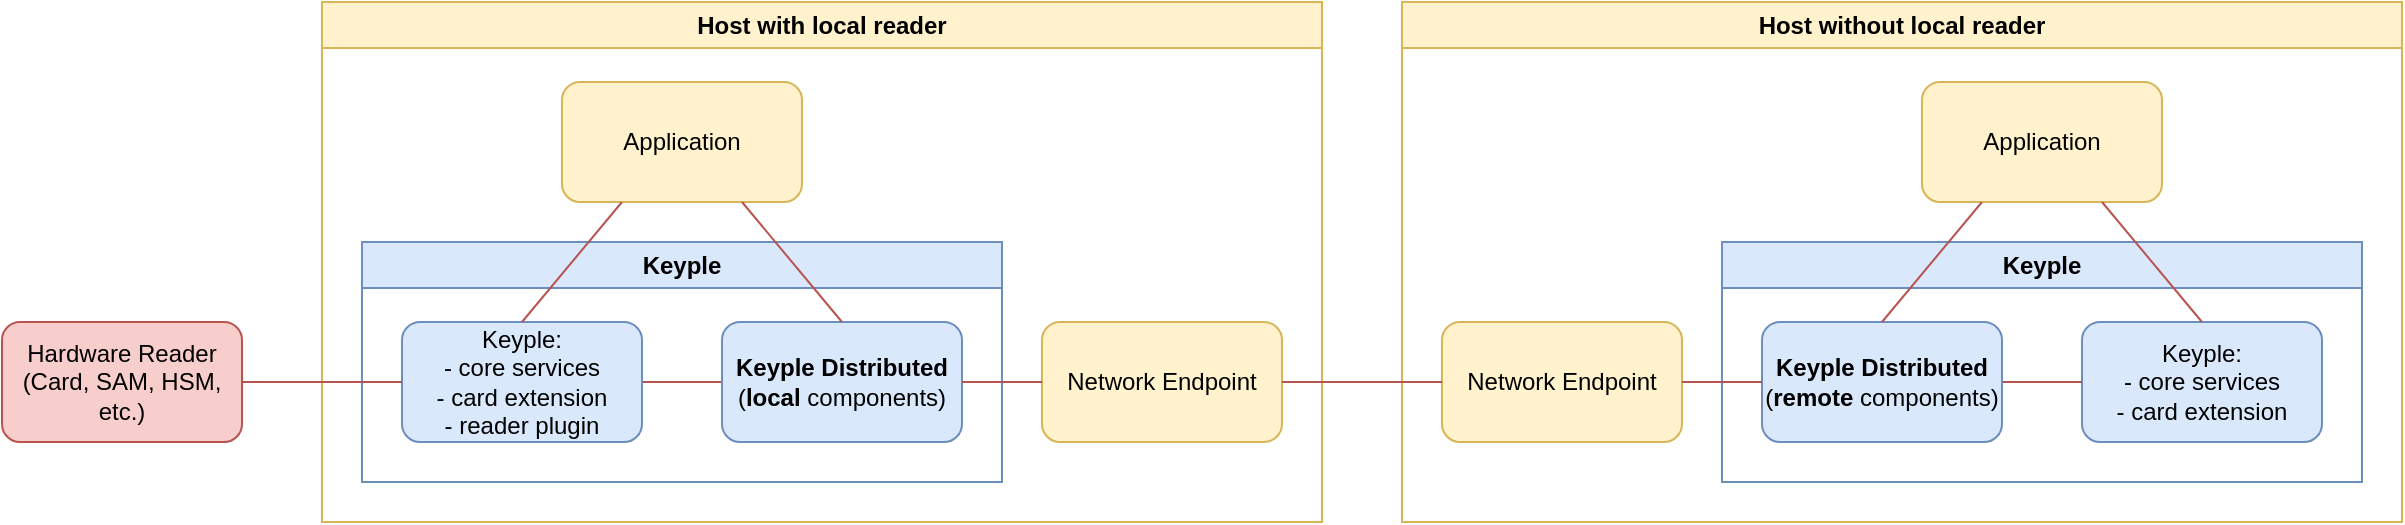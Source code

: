 <mxfile version="20.7.4" type="device"><diagram name="Page-1" id="7Sh1Q71iwAasNACV_Fdk"><mxGraphModel dx="1050" dy="621" grid="1" gridSize="10" guides="1" tooltips="1" connect="1" arrows="1" fold="1" page="1" pageScale="1" pageWidth="1654" pageHeight="1169" math="0" shadow="0"><root><mxCell id="TWPGk657dWVwOv0mLjbH-0"/><mxCell id="TWPGk657dWVwOv0mLjbH-1" parent="TWPGk657dWVwOv0mLjbH-0"/><mxCell id="TWPGk657dWVwOv0mLjbH-2" value="Host with local reader" style="swimlane;whiteSpace=wrap;html=1;fillColor=#fff2cc;strokeColor=#d6b656;startSize=23;" parent="TWPGk657dWVwOv0mLjbH-1" vertex="1"><mxGeometry x="280" y="120" width="500" height="260" as="geometry"/></mxCell><mxCell id="TWPGk657dWVwOv0mLjbH-3" value="Application" style="rounded=1;whiteSpace=wrap;html=1;fillColor=#fff2cc;strokeColor=#d6b656;" parent="TWPGk657dWVwOv0mLjbH-2" vertex="1"><mxGeometry x="120" y="40" width="120" height="60" as="geometry"/></mxCell><mxCell id="TWPGk657dWVwOv0mLjbH-4" value="Keyple" style="swimlane;whiteSpace=wrap;html=1;swimlaneFillColor=none;fillColor=#dae8fc;strokeColor=#6c8ebf;" parent="TWPGk657dWVwOv0mLjbH-2" vertex="1"><mxGeometry x="20" y="120" width="320" height="120" as="geometry"/></mxCell><mxCell id="TWPGk657dWVwOv0mLjbH-5" style="edgeStyle=none;rounded=0;orthogonalLoop=1;jettySize=auto;html=1;exitX=1;exitY=0.5;exitDx=0;exitDy=0;entryX=0;entryY=0.5;entryDx=0;entryDy=0;strokeWidth=1;endArrow=none;endFill=0;fillColor=#f8cecc;strokeColor=#b85450;" parent="TWPGk657dWVwOv0mLjbH-4" source="TWPGk657dWVwOv0mLjbH-6" target="TWPGk657dWVwOv0mLjbH-7" edge="1"><mxGeometry relative="1" as="geometry"/></mxCell><mxCell id="TWPGk657dWVwOv0mLjbH-6" value="Keyple:&lt;br&gt;- core services&lt;br&gt;- card extension&lt;br&gt;- reader plugin" style="rounded=1;whiteSpace=wrap;html=1;fillColor=#dae8fc;strokeColor=#6c8ebf;" parent="TWPGk657dWVwOv0mLjbH-4" vertex="1"><mxGeometry x="20" y="40" width="120" height="60" as="geometry"/></mxCell><mxCell id="TWPGk657dWVwOv0mLjbH-7" value="&lt;b&gt;Keyple Distributed&lt;/b&gt;&lt;br&gt;(&lt;b&gt;local&lt;/b&gt; components)" style="rounded=1;whiteSpace=wrap;html=1;fillColor=#dae8fc;strokeColor=#6c8ebf;" parent="TWPGk657dWVwOv0mLjbH-4" vertex="1"><mxGeometry x="180" y="40" width="120" height="60" as="geometry"/></mxCell><mxCell id="TWPGk657dWVwOv0mLjbH-8" value="Network Endpoint" style="rounded=1;whiteSpace=wrap;html=1;fillColor=#fff2cc;strokeColor=#d6b656;" parent="TWPGk657dWVwOv0mLjbH-2" vertex="1"><mxGeometry x="360" y="160" width="120" height="60" as="geometry"/></mxCell><mxCell id="TWPGk657dWVwOv0mLjbH-9" style="rounded=0;orthogonalLoop=1;jettySize=auto;html=1;exitX=0.5;exitY=0;exitDx=0;exitDy=0;entryX=0.25;entryY=1;entryDx=0;entryDy=0;strokeWidth=1;endArrow=none;endFill=0;fillColor=#f8cecc;strokeColor=#b85450;" parent="TWPGk657dWVwOv0mLjbH-2" source="TWPGk657dWVwOv0mLjbH-6" target="TWPGk657dWVwOv0mLjbH-3" edge="1"><mxGeometry relative="1" as="geometry"/></mxCell><mxCell id="TWPGk657dWVwOv0mLjbH-10" style="edgeStyle=none;rounded=0;orthogonalLoop=1;jettySize=auto;html=1;exitX=0.75;exitY=1;exitDx=0;exitDy=0;entryX=0.5;entryY=0;entryDx=0;entryDy=0;strokeWidth=1;endArrow=none;endFill=0;fillColor=#f8cecc;strokeColor=#b85450;" parent="TWPGk657dWVwOv0mLjbH-2" source="TWPGk657dWVwOv0mLjbH-3" target="TWPGk657dWVwOv0mLjbH-7" edge="1"><mxGeometry relative="1" as="geometry"/></mxCell><mxCell id="TWPGk657dWVwOv0mLjbH-11" style="edgeStyle=none;rounded=0;orthogonalLoop=1;jettySize=auto;html=1;exitX=1;exitY=0.5;exitDx=0;exitDy=0;entryX=0;entryY=0.5;entryDx=0;entryDy=0;strokeWidth=1;endArrow=none;endFill=0;fillColor=#f8cecc;strokeColor=#b85450;" parent="TWPGk657dWVwOv0mLjbH-2" source="TWPGk657dWVwOv0mLjbH-7" target="TWPGk657dWVwOv0mLjbH-8" edge="1"><mxGeometry relative="1" as="geometry"/></mxCell><mxCell id="TWPGk657dWVwOv0mLjbH-12" value="Hardware Reader&lt;br&gt;(Card, SAM, HSM, etc.)" style="rounded=1;whiteSpace=wrap;html=1;fillColor=#f8cecc;strokeColor=#b85450;" parent="TWPGk657dWVwOv0mLjbH-1" vertex="1"><mxGeometry x="120" y="280" width="120" height="60" as="geometry"/></mxCell><mxCell id="TWPGk657dWVwOv0mLjbH-13" value="Host without local reader" style="swimlane;whiteSpace=wrap;html=1;startSize=23;fillColor=#fff2cc;strokeColor=#d6b656;" parent="TWPGk657dWVwOv0mLjbH-1" vertex="1"><mxGeometry x="820" y="120" width="500" height="260" as="geometry"/></mxCell><mxCell id="TWPGk657dWVwOv0mLjbH-14" value="Application" style="rounded=1;whiteSpace=wrap;html=1;fillColor=#fff2cc;strokeColor=#d6b656;" parent="TWPGk657dWVwOv0mLjbH-13" vertex="1"><mxGeometry x="260" y="40" width="120" height="60" as="geometry"/></mxCell><mxCell id="TWPGk657dWVwOv0mLjbH-15" value="Keyple" style="swimlane;whiteSpace=wrap;html=1;fillColor=#dae8fc;strokeColor=#6c8ebf;" parent="TWPGk657dWVwOv0mLjbH-13" vertex="1"><mxGeometry x="160" y="120" width="320" height="120" as="geometry"/></mxCell><mxCell id="TWPGk657dWVwOv0mLjbH-16" value="Keyple:&lt;br&gt;- core services&lt;br&gt;- card extension" style="rounded=1;whiteSpace=wrap;html=1;fillColor=#dae8fc;strokeColor=#6c8ebf;" parent="TWPGk657dWVwOv0mLjbH-15" vertex="1"><mxGeometry x="180" y="40" width="120" height="60" as="geometry"/></mxCell><mxCell id="TWPGk657dWVwOv0mLjbH-17" style="edgeStyle=none;rounded=0;orthogonalLoop=1;jettySize=auto;html=1;exitX=1;exitY=0.5;exitDx=0;exitDy=0;entryX=0;entryY=0.5;entryDx=0;entryDy=0;strokeWidth=1;endArrow=none;endFill=0;fillColor=#f8cecc;strokeColor=#b85450;" parent="TWPGk657dWVwOv0mLjbH-15" source="TWPGk657dWVwOv0mLjbH-18" target="TWPGk657dWVwOv0mLjbH-16" edge="1"><mxGeometry relative="1" as="geometry"/></mxCell><mxCell id="TWPGk657dWVwOv0mLjbH-18" value="&lt;b&gt;Keyple Distributed&lt;/b&gt;&lt;br&gt;(&lt;b&gt;remote&lt;/b&gt; components)" style="rounded=1;whiteSpace=wrap;html=1;fillColor=#dae8fc;strokeColor=#6c8ebf;" parent="TWPGk657dWVwOv0mLjbH-15" vertex="1"><mxGeometry x="20" y="40" width="120" height="60" as="geometry"/></mxCell><mxCell id="TWPGk657dWVwOv0mLjbH-20" value="Network Endpoint" style="rounded=1;whiteSpace=wrap;html=1;fillColor=#fff2cc;strokeColor=#d6b656;" parent="TWPGk657dWVwOv0mLjbH-13" vertex="1"><mxGeometry x="20" y="160" width="120" height="60" as="geometry"/></mxCell><mxCell id="TWPGk657dWVwOv0mLjbH-21" style="edgeStyle=none;rounded=0;orthogonalLoop=1;jettySize=auto;html=1;exitX=0.5;exitY=0;exitDx=0;exitDy=0;entryX=0.25;entryY=1;entryDx=0;entryDy=0;strokeWidth=1;endArrow=none;endFill=0;fillColor=#f8cecc;strokeColor=#b85450;" parent="TWPGk657dWVwOv0mLjbH-13" source="TWPGk657dWVwOv0mLjbH-18" target="TWPGk657dWVwOv0mLjbH-14" edge="1"><mxGeometry relative="1" as="geometry"/></mxCell><mxCell id="TWPGk657dWVwOv0mLjbH-22" style="edgeStyle=none;rounded=0;orthogonalLoop=1;jettySize=auto;html=1;exitX=0.75;exitY=1;exitDx=0;exitDy=0;entryX=0.5;entryY=0;entryDx=0;entryDy=0;strokeWidth=1;endArrow=none;endFill=0;fillColor=#f8cecc;strokeColor=#b85450;" parent="TWPGk657dWVwOv0mLjbH-13" source="TWPGk657dWVwOv0mLjbH-14" target="TWPGk657dWVwOv0mLjbH-16" edge="1"><mxGeometry relative="1" as="geometry"/></mxCell><mxCell id="TWPGk657dWVwOv0mLjbH-19" style="edgeStyle=none;rounded=0;orthogonalLoop=1;jettySize=auto;html=1;exitX=1;exitY=0.5;exitDx=0;exitDy=0;entryX=0;entryY=0.5;entryDx=0;entryDy=0;strokeWidth=1;endArrow=none;endFill=0;fillColor=#f8cecc;strokeColor=#b85450;" parent="TWPGk657dWVwOv0mLjbH-13" source="TWPGk657dWVwOv0mLjbH-20" target="TWPGk657dWVwOv0mLjbH-18" edge="1"><mxGeometry relative="1" as="geometry"/></mxCell><mxCell id="TWPGk657dWVwOv0mLjbH-23" style="edgeStyle=orthogonalEdgeStyle;rounded=0;orthogonalLoop=1;jettySize=auto;html=1;exitX=0;exitY=0.5;exitDx=0;exitDy=0;entryX=1;entryY=0.5;entryDx=0;entryDy=0;endArrow=none;endFill=0;fillColor=#f8cecc;strokeColor=#b85450;strokeWidth=1;" parent="TWPGk657dWVwOv0mLjbH-1" source="TWPGk657dWVwOv0mLjbH-6" target="TWPGk657dWVwOv0mLjbH-12" edge="1"><mxGeometry relative="1" as="geometry"/></mxCell><mxCell id="TWPGk657dWVwOv0mLjbH-24" style="edgeStyle=none;rounded=0;orthogonalLoop=1;jettySize=auto;html=1;exitX=1;exitY=0.5;exitDx=0;exitDy=0;entryX=0;entryY=0.5;entryDx=0;entryDy=0;strokeWidth=1;endArrow=none;endFill=0;fillColor=#f8cecc;strokeColor=#b85450;" parent="TWPGk657dWVwOv0mLjbH-1" source="TWPGk657dWVwOv0mLjbH-8" target="TWPGk657dWVwOv0mLjbH-20" edge="1"><mxGeometry relative="1" as="geometry"/></mxCell></root></mxGraphModel></diagram></mxfile>